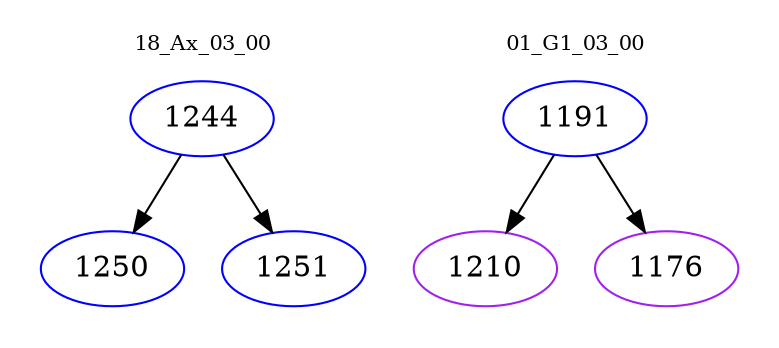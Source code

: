 digraph{
subgraph cluster_0 {
color = white
label = "18_Ax_03_00";
fontsize=10;
T0_1244 [label="1244", color="blue"]
T0_1244 -> T0_1250 [color="black"]
T0_1250 [label="1250", color="blue"]
T0_1244 -> T0_1251 [color="black"]
T0_1251 [label="1251", color="blue"]
}
subgraph cluster_1 {
color = white
label = "01_G1_03_00";
fontsize=10;
T1_1191 [label="1191", color="blue"]
T1_1191 -> T1_1210 [color="black"]
T1_1210 [label="1210", color="purple"]
T1_1191 -> T1_1176 [color="black"]
T1_1176 [label="1176", color="purple"]
}
}
